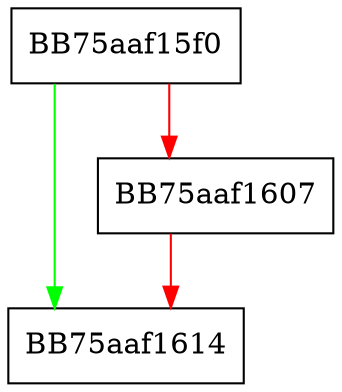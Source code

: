 digraph appv_cleanup_module {
  node [shape="box"];
  graph [splines=ortho];
  BB75aaf15f0 -> BB75aaf1614 [color="green"];
  BB75aaf15f0 -> BB75aaf1607 [color="red"];
  BB75aaf1607 -> BB75aaf1614 [color="red"];
}